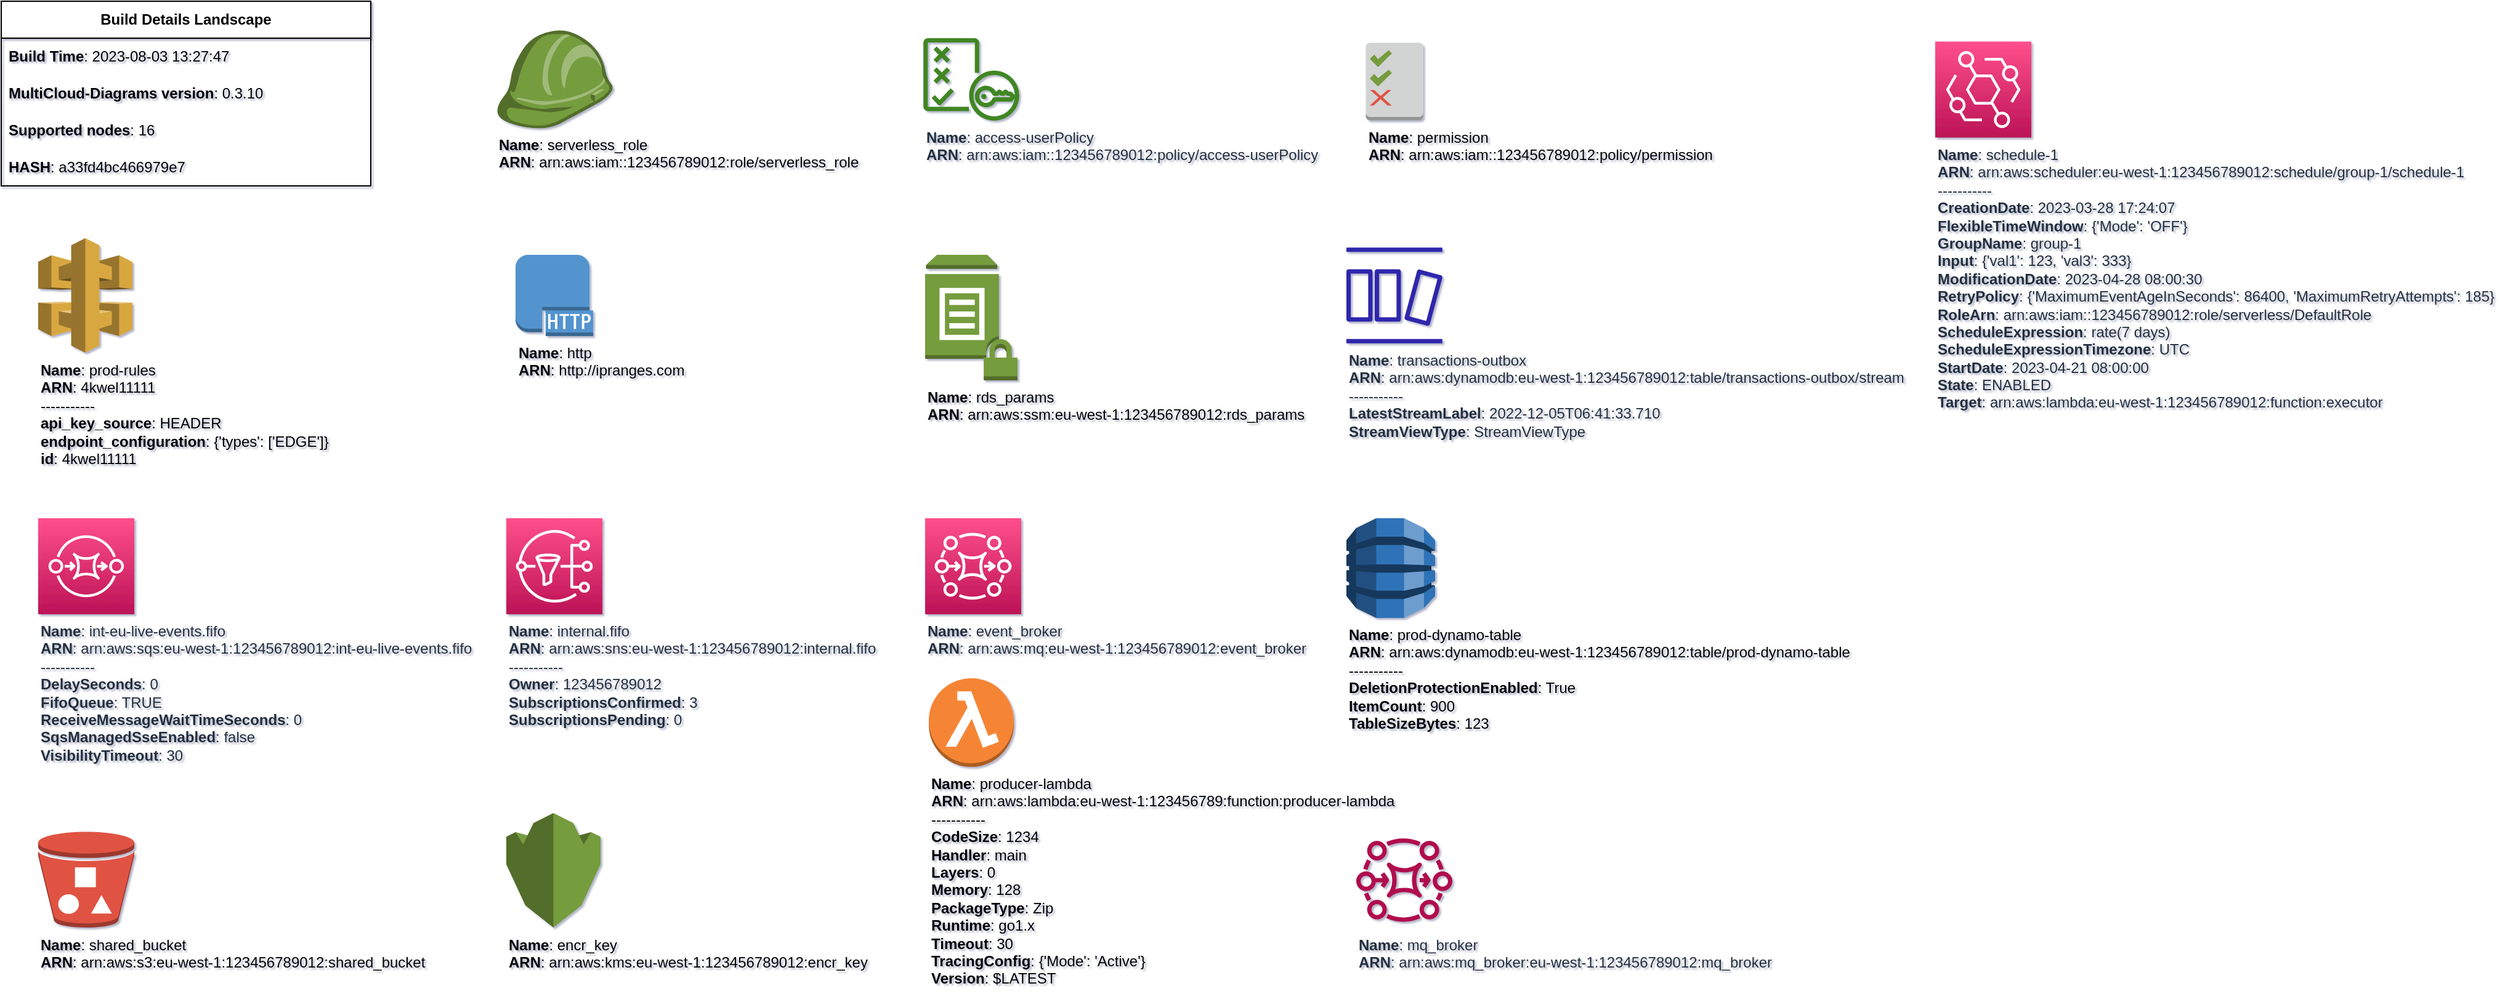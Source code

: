 <mxfile type="MultiCloud">
	<diagram id="diagram_1" name="AWS components">
		<mxGraphModel dx="1015" dy="661" grid="1" gridSize="10" guides="1" tooltips="1" connect="1" arrows="1" fold="1" page="1" pageScale="1" pageWidth="850" pageHeight="1100" math="0" shadow="1">
			<root>
				<mxCell id="0" />
				<mxCell id="1" parent="0" />
				<mxCell id="vertex:Build Details Landscape:list" value="&lt;b&gt;Build Details Landscape&lt;/b&gt;" style="swimlane;fontStyle=0;childLayout=stackLayout;horizontal=1;startSize=30;horizontalStack=0;resizeParent=1;resizeParentMax=0;resizeLast=0;collapsible=1;marginBottom=0;whiteSpace=wrap;html=1;" parent="1" vertex="1">
					<mxGeometry width="300" height="150" as="geometry" y="-80" />
				</mxCell>
				<mxCell id="vertex:Build Details Landscape:row:0" value="&lt;b&gt;Build Time&lt;/b&gt;:  2023-08-03 13:27:47" style="text;strokeColor=none;fillColor=none;align=left;verticalAlign=middle;spacingLeft=4;spacingRight=4;overflow=hidden;portConstraint=eastwest;rotatable=0;whiteSpace=wrap;html=1;" parent="vertex:Build Details Landscape:list" vertex="1">
					<mxGeometry width="300" height="30" as="geometry" y="30" />
				</mxCell>
				<mxCell id="vertex:Build Details Landscape:row:1" value="&lt;b&gt;MultiCloud-Diagrams version&lt;/b&gt;:  0.3.10" style="text;strokeColor=none;fillColor=none;align=left;verticalAlign=middle;spacingLeft=4;spacingRight=4;overflow=hidden;portConstraint=eastwest;rotatable=0;whiteSpace=wrap;html=1;" parent="vertex:Build Details Landscape:list" vertex="1">
					<mxGeometry width="300" height="30" as="geometry" y="60" />
				</mxCell>
				<mxCell id="vertex:Build Details Landscape:row:2" value="&lt;b&gt;Supported nodes&lt;/b&gt;:  16" style="text;strokeColor=none;fillColor=none;align=left;verticalAlign=middle;spacingLeft=4;spacingRight=4;overflow=hidden;portConstraint=eastwest;rotatable=0;whiteSpace=wrap;html=1;" parent="vertex:Build Details Landscape:list" vertex="1">
					<mxGeometry width="300" height="30" as="geometry" y="90" />
				</mxCell>
				<mxCell id="vertex:Build Details Landscape:row:3" value="&lt;b&gt;HASH&lt;/b&gt;:  a33fd4bc466979e7" style="text;strokeColor=none;fillColor=none;align=left;verticalAlign=middle;spacingLeft=4;spacingRight=4;overflow=hidden;portConstraint=eastwest;rotatable=0;whiteSpace=wrap;html=1;" parent="vertex:Build Details Landscape:list" vertex="1">
					<mxGeometry width="300" height="30" as="geometry" y="120" />
				</mxCell>
				<mxCell id="vertex:dynamo:arn:aws:dynamodb:eu-west-1:123456789012:table/prod-dynamo-table" value="&lt;b&gt;Name&lt;/b&gt;: prod-dynamo-table&lt;BR&gt;&lt;b&gt;ARN&lt;/b&gt;: arn:aws:dynamodb:eu-west-1:123456789012:table/prod-dynamo-table&lt;BR&gt;-----------&lt;BR&gt;&lt;b&gt;DeletionProtectionEnabled&lt;/b&gt;: True&lt;BR&gt;&lt;b&gt;ItemCount&lt;/b&gt;: 900&lt;BR&gt;&lt;b&gt;TableSizeBytes&lt;/b&gt;: 123" style="outlineConnect=0;dashed=0;verticalLabelPosition=bottom;verticalAlign=top;align=left;html=1;shape=mxgraph.aws3.dynamo_db;fillColor=#2E73B8;gradientColor=none;" parent="1" vertex="1">
					<mxGeometry width="72" height="81" as="geometry" x="1092" y="340" />
				</mxCell>
				<mxCell id="vertex:dynamo_stream:arn:aws:dynamodb:eu-west-1:123456789012:table/transactions-outbox/stream" value="&lt;b&gt;Name&lt;/b&gt;: transactions-outbox&lt;BR&gt;&lt;b&gt;ARN&lt;/b&gt;: arn:aws:dynamodb:eu-west-1:123456789012:table/transactions-outbox/stream&lt;BR&gt;-----------&lt;BR&gt;&lt;b&gt;LatestStreamLabel&lt;/b&gt;: 2022-12-05T06:41:33.710&lt;BR&gt;&lt;b&gt;StreamViewType&lt;/b&gt;: StreamViewType" style="sketch=0;outlineConnect=0;fontColor=#232F3E;gradientColor=none;fillColor=#2E27AD;strokeColor=none;dashed=0;verticalLabelPosition=bottom;verticalAlign=top;align=left;html=1;fontSize=12;fontStyle=0;aspect=fixed;pointerEvents=1;shape=mxgraph.aws4.dynamodb_stream" parent="1" vertex="1">
					<mxGeometry width="78" height="78" as="geometry" x="1092" y="120" />
				</mxCell>
				<mxCell id="vertex:api_gw:4kwel11111" value="&lt;b&gt;Name&lt;/b&gt;: prod-rules&lt;BR&gt;&lt;b&gt;ARN&lt;/b&gt;: 4kwel11111&lt;BR&gt;-----------&lt;BR&gt;&lt;b&gt;api_key_source&lt;/b&gt;: HEADER&lt;BR&gt;&lt;b&gt;endpoint_configuration&lt;/b&gt;: {'types': ['EDGE']}&lt;BR&gt;&lt;b&gt;id&lt;/b&gt;: 4kwel11111" style="outlineConnect=0;dashed=0;verticalLabelPosition=bottom;verticalAlign=top;align=left;html=1;shape=mxgraph.aws3.api_gateway;fillColor=#D9A741;gradientColor=none;" parent="1" vertex="1">
					<mxGeometry width="76.5" height="93" as="geometry" x="30" y="112.5" />
				</mxCell>
				<mxCell id="vertex:sqs:arn:aws:sqs:eu-west-1:123456789012:int-eu-live-events.fifo" value="&lt;b&gt;Name&lt;/b&gt;: int-eu-live-events.fifo&lt;BR&gt;&lt;b&gt;ARN&lt;/b&gt;: arn:aws:sqs:eu-west-1:123456789012:int-eu-live-events.fifo&lt;BR&gt;-----------&lt;BR&gt;&lt;b&gt;DelaySeconds&lt;/b&gt;: 0&lt;BR&gt;&lt;b&gt;FifoQueue&lt;/b&gt;: TRUE&lt;BR&gt;&lt;b&gt;ReceiveMessageWaitTimeSeconds&lt;/b&gt;: 0&lt;BR&gt;&lt;b&gt;SqsManagedSseEnabled&lt;/b&gt;: false&lt;BR&gt;&lt;b&gt;VisibilityTimeout&lt;/b&gt;: 30" style="sketch=0;outlineConnect=0;fontColor=#232F3E;gradientColor=#FF4F8B;gradientDirection=north;fillColor=#BC1356;strokeColor=#ffffff;dashed=0;verticalLabelPosition=bottom;verticalAlign=top;align=left;html=1;fontSize=12;fontStyle=0;aspect=fixed;shape=mxgraph.aws4.resourceIcon;resIcon=mxgraph.aws4.sqs;" parent="1" vertex="1">
					<mxGeometry width="78" height="78" as="geometry" x="30" y="340" />
				</mxCell>
				<mxCell id="vertex:sns:arn:aws:sns:eu-west-1:123456789012:internal.fifo" value="&lt;b&gt;Name&lt;/b&gt;: internal.fifo&lt;BR&gt;&lt;b&gt;ARN&lt;/b&gt;: arn:aws:sns:eu-west-1:123456789012:internal.fifo&lt;BR&gt;-----------&lt;BR&gt;&lt;b&gt;Owner&lt;/b&gt;: 123456789012&lt;BR&gt;&lt;b&gt;SubscriptionsConfirmed&lt;/b&gt;: 3&lt;BR&gt;&lt;b&gt;SubscriptionsPending&lt;/b&gt;: 0" style="sketch=0;outlineConnect=0;fontColor=#232F3E;gradientColor=#FF4F8B;gradientDirection=north;fillColor=#BC1356;strokeColor=#ffffff;dashed=0;verticalLabelPosition=bottom;verticalAlign=top;align=left;html=1;fontSize=12;fontStyle=0;aspect=fixed;shape=mxgraph.aws4.resourceIcon;resIcon=mxgraph.aws4.sns;" parent="1" vertex="1">
					<mxGeometry width="78" height="78" as="geometry" x="410" y="340" />
				</mxCell>
				<mxCell id="vertex:lambda_function:arn:aws:lambda:eu-west-1:123456789:function:producer-lambda" value="&lt;b&gt;Name&lt;/b&gt;: producer-lambda&lt;BR&gt;&lt;b&gt;ARN&lt;/b&gt;: arn:aws:lambda:eu-west-1:123456789:function:producer-lambda&lt;BR&gt;-----------&lt;BR&gt;&lt;b&gt;CodeSize&lt;/b&gt;: 1234&lt;BR&gt;&lt;b&gt;Handler&lt;/b&gt;: main&lt;BR&gt;&lt;b&gt;Layers&lt;/b&gt;: 0&lt;BR&gt;&lt;b&gt;Memory&lt;/b&gt;: 128&lt;BR&gt;&lt;b&gt;PackageType&lt;/b&gt;: Zip&lt;BR&gt;&lt;b&gt;Runtime&lt;/b&gt;: go1.x&lt;BR&gt;&lt;b&gt;Timeout&lt;/b&gt;: 30&lt;BR&gt;&lt;b&gt;TracingConfig&lt;/b&gt;: {'Mode': 'Active'}&lt;BR&gt;&lt;b&gt;Version&lt;/b&gt;: $LATEST" style="verticalLabelPosition=bottom;html=1;verticalAlign=top;aspect=fixed;align=left;pointerEvents=1;shape=mxgraph.aws3.lambda_function;prIcon=server;fillColor=#F58534;gradientColor=none;html=1;" parent="1" vertex="1">
					<mxGeometry width="69" height="72" as="geometry" x="753" y="470" />
				</mxCell>
				<mxCell id="vertex:iam_role:arn:aws:iam::123456789012:role/serverless_role" value="&lt;b&gt;Name&lt;/b&gt;: serverless_role&lt;BR&gt;&lt;b&gt;ARN&lt;/b&gt;: arn:aws:iam::123456789012:role/serverless_role" style="outlineConnect=0;dashed=0;verticalLabelPosition=bottom;verticalAlign=top;align=left;html=1;shape=mxgraph.aws3.role;fillColor=#759C3E;gradientColor=none;" parent="1" vertex="1">
					<mxGeometry width="94.5" height="79.5" as="geometry" x="401.75" y="-56.25" />
				</mxCell>
				<mxCell id="vertex:iam_policy:arn:aws:iam::123456789012:policy/access-userPolicy" value="&lt;b&gt;Name&lt;/b&gt;: access-userPolicy&lt;BR&gt;&lt;b&gt;ARN&lt;/b&gt;: arn:aws:iam::123456789012:policy/access-userPolicy" style="sketch=0;outlineConnect=0;fontColor=#232F3E;gradientColor=none;fillColor=#3F8624;strokeColor=none;dashed=0;verticalLabelPosition=bottom;verticalAlign=top;align=left;html=1;fontSize=12;fontStyle=0;aspect=fixed;pointerEvents=1;shape=mxgraph.aws4.policy;" parent="1" vertex="1">
					<mxGeometry width="78" height="67" as="geometry" x="748.5" y="-50" />
				</mxCell>
				<mxCell id="vertex:iam_permission:arn:aws:iam::123456789012:policy/permission" value="&lt;b&gt;Name&lt;/b&gt;: permission&lt;BR&gt;&lt;b&gt;ARN&lt;/b&gt;: arn:aws:iam::123456789012:policy/permission" style="outlineConnect=0;dashed=0;verticalLabelPosition=bottom;verticalAlign=top;align=left;html=1;shape=mxgraph.aws3.permissions_2;fillColor=#D2D3D3;gradientColor=none;" parent="1" vertex="1">
					<mxGeometry width="46.5" height="63" as="geometry" x="1107.75" y="-46.25" />
				</mxCell>
				<mxCell id="vertex:s3:arn:aws:s3:eu-west-1:123456789012:shared_bucket" value="&lt;b&gt;Name&lt;/b&gt;: shared_bucket&lt;BR&gt;&lt;b&gt;ARN&lt;/b&gt;: arn:aws:s3:eu-west-1:123456789012:shared_bucket" style="outlineConnect=0;dashed=0;verticalLabelPosition=bottom;verticalAlign=top;align=left;html=1;shape=mxgraph.aws3.bucket_with_objects;fillColor=#E05243;gradientColor=none;" parent="1" vertex="1">
					<mxGeometry width="78" height="78" as="geometry" x="30" y="594.5" />
				</mxCell>
				<mxCell id="vertex:kms:arn:aws:kms:eu-west-1:123456789012:encr_key" value="&lt;b&gt;Name&lt;/b&gt;: encr_key&lt;BR&gt;&lt;b&gt;ARN&lt;/b&gt;: arn:aws:kms:eu-west-1:123456789012:encr_key" style="outlineConnect=0;dashed=0;verticalLabelPosition=bottom;verticalAlign=top;align=left;html=1;shape=mxgraph.aws3.kms;fillColor=#759C3E;gradientColor=none;" parent="1" vertex="1">
					<mxGeometry width="76.5" height="93" as="geometry" x="410" y="579.5" />
				</mxCell>
				<mxCell id="vertex:ssm:arn:aws:ssm:eu-west-1:123456789012:rds_params" value="&lt;b&gt;Name&lt;/b&gt;: rds_params&lt;BR&gt;&lt;b&gt;ARN&lt;/b&gt;: arn:aws:ssm:eu-west-1:123456789012:rds_params" style="outlineConnect=0;dashed=0;verticalLabelPosition=bottom;verticalAlign=top;align=left;html=1;shape=mxgraph.aws3.parameter_store;fillColor=#759C3E;gradientColor=none;" parent="1" vertex="1">
					<mxGeometry width="75" height="102" as="geometry" x="750" y="126" />
				</mxCell>
				<mxCell id="vertex:mq:arn:aws:mq:eu-west-1:123456789012:event_broker" value="&lt;b&gt;Name&lt;/b&gt;: event_broker&lt;BR&gt;&lt;b&gt;ARN&lt;/b&gt;: arn:aws:mq:eu-west-1:123456789012:event_broker" style="sketch=0;outlineConnect=0;fontColor=#232F3E;gradientColor=#FF4F8B;gradientDirection=north;fillColor=#BC1356;strokeColor=#ffffff;dashed=0;verticalLabelPosition=bottom;verticalAlign=top;align=left;html=1;fontSize=12;fontStyle=0;aspect=fixed;shape=mxgraph.aws4.resourceIcon;resIcon=mxgraph.aws4.mq;" parent="1" vertex="1">
					<mxGeometry width="78" height="78" as="geometry" x="750" y="340" />
				</mxCell>
				<mxCell id="vertex:mq_broker:arn:aws:mq_broker:eu-west-1:123456789012:mq_broker" value="&lt;b&gt;Name&lt;/b&gt;: mq_broker&lt;BR&gt;&lt;b&gt;ARN&lt;/b&gt;: arn:aws:mq_broker:eu-west-1:123456789012:mq_broker" style="sketch=0;outlineConnect=0;fontColor=#232F3E;gradientColor=none;fillColor=#B0084D;strokeColor=none;dashed=0;verticalLabelPosition=bottom;verticalAlign=top;align=left;html=1;fontSize=12;fontStyle=0;aspect=fixed;pointerEvents=1;shape=mxgraph.aws4.mq_broker;" parent="1" vertex="1">
					<mxGeometry width="78" height="78" as="geometry" x="1100" y="594.5" />
				</mxCell>
				<mxCell id="vertex:http:http://ipranges.com" value="&lt;b&gt;Name&lt;/b&gt;: http&lt;BR&gt;&lt;b&gt;ARN&lt;/b&gt;: http://ipranges.com" style="outlineConnect=0;dashed=0;verticalLabelPosition=bottom;verticalAlign=top;align=left;html=1;shape=mxgraph.aws3.http_protocol;fillColor=#5294CF;gradientColor=none;" parent="1" vertex="1">
					<mxGeometry width="63" height="66" as="geometry" x="417.5" y="126" />
				</mxCell>
				<mxCell id="vertex:event_bridge:arn:aws:scheduler:eu-west-1:123456789012:schedule/group-1/schedule-1" value="&lt;b&gt;Name&lt;/b&gt;: schedule-1&lt;BR&gt;&lt;b&gt;ARN&lt;/b&gt;: arn:aws:scheduler:eu-west-1:123456789012:schedule/group-1/schedule-1&lt;BR&gt;-----------&lt;BR&gt;&lt;b&gt;CreationDate&lt;/b&gt;: 2023-03-28 17:24:07&lt;BR&gt;&lt;b&gt;FlexibleTimeWindow&lt;/b&gt;: {'Mode': 'OFF'}&lt;BR&gt;&lt;b&gt;GroupName&lt;/b&gt;: group-1&lt;BR&gt;&lt;b&gt;Input&lt;/b&gt;: {'val1': 123, 'val3': 333}&lt;BR&gt;&lt;b&gt;ModificationDate&lt;/b&gt;: 2023-04-28 08:00:30&lt;BR&gt;&lt;b&gt;RetryPolicy&lt;/b&gt;: {'MaximumEventAgeInSeconds': 86400, 'MaximumRetryAttempts': 185}&lt;BR&gt;&lt;b&gt;RoleArn&lt;/b&gt;: arn:aws:iam::123456789012:role/serverless/DefaultRole&lt;BR&gt;&lt;b&gt;ScheduleExpression&lt;/b&gt;: rate(7 days)&lt;BR&gt;&lt;b&gt;ScheduleExpressionTimezone&lt;/b&gt;: UTC&lt;BR&gt;&lt;b&gt;StartDate&lt;/b&gt;: 2023-04-21 08:00:00&lt;BR&gt;&lt;b&gt;State&lt;/b&gt;: ENABLED&lt;BR&gt;&lt;b&gt;Target&lt;/b&gt;: arn:aws:lambda:eu-west-1:123456789012:function:executor" style="sketch=0;outlineConnect=0;fontColor=#232F3E;gradientColor=#FF4F8B;gradientDirection=north;fillColor=#BC1356;strokeColor=#ffffff;dashed=0;verticalLabelPosition=bottom;verticalAlign=top;align=left;html=1;fontSize=12;fontStyle=0;aspect=fixed;shape=mxgraph.aws4.resourceIcon;resIcon=mxgraph.aws4.eventbridge;" parent="1" vertex="1">
					<mxGeometry width="78" height="78" as="geometry" x="1570" y="-47.25" />
				</mxCell>
			</root>
		</mxGraphModel>
	</diagram>
</mxfile>